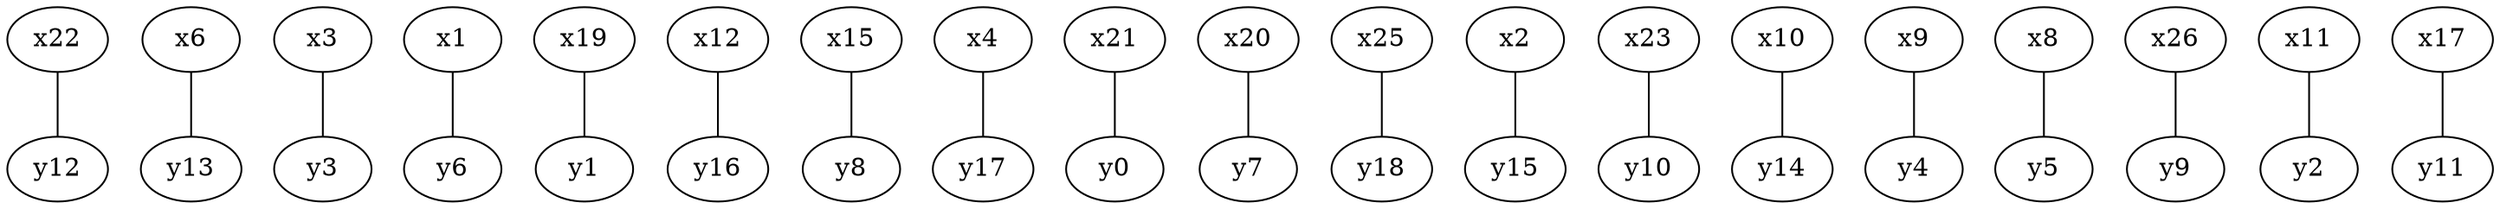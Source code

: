 strict graph "grafo_28_19" {

	 "y12";
	 "x22";
	 "y13";
	 "x6";
	 "y3";
	 "x3";
	 "y6";
	 "x1";
	 "y1";
	 "x19";
	 "y16";
	 "x12";
	 "y8";
	 "x15";
	 "y17";
	 "x4";
	 "y0";
	 "x21";
	 "y7";
	 "x20";
	 "y18";
	 "x25";
	 "y15";
	 "x2";
	 "y10";
	 "x23";
	 "y14";
	 "x10";
	 "y4";
	 "x9";
	 "y5";
	 "x8";
	 "y9";
	 "x26";
	 "y2";
	 "x11";
	 "y11";
	 "x17";

	"x17" -- "y11";
	"x11" -- "y2";
	"x26" -- "y9";
	"x8" -- "y5";
	"x9" -- "y4";
	"x10" -- "y14";
	"x23" -- "y10";
	"x2" -- "y15";
	"x25" -- "y18";
	"x20" -- "y7";
	"x21" -- "y0";
	"x4" -- "y17";
	"x15" -- "y8";
	"x12" -- "y16";
	"x19" -- "y1";
	"x1" -- "y6";
	"x3" -- "y3";
	"x6" -- "y13";
	"x22" -- "y12";

}
